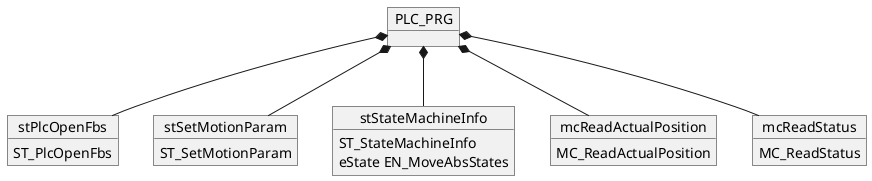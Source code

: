 @startuml
object PLC_PRG
object stPlcOpenFbs
object stSetMotionParam
object stStateMachineInfo

object mcReadActualPosition
object mcReadStatus

stPlcOpenFbs : ST_PlcOpenFbs
stSetMotionParam : ST_SetMotionParam
stStateMachineInfo : ST_StateMachineInfo
stStateMachineInfo : eState EN_MoveAbsStates


mcReadActualPosition   : MC_ReadActualPosition
mcReadStatus           : MC_ReadStatus

PLC_PRG *-- stPlcOpenFbs
PLC_PRG *-- stSetMotionParam
PLC_PRG *-- stStateMachineInfo
PLC_PRG *-- mcReadActualPosition
PLC_PRG *-- mcReadStatus

@endum